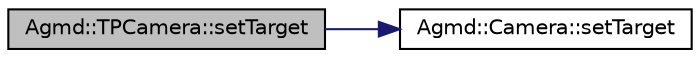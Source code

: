 digraph "Agmd::TPCamera::setTarget"
{
  edge [fontname="Helvetica",fontsize="10",labelfontname="Helvetica",labelfontsize="10"];
  node [fontname="Helvetica",fontsize="10",shape=record];
  rankdir="LR";
  Node1 [label="Agmd::TPCamera::setTarget",height=0.2,width=0.4,color="black", fillcolor="grey75", style="filled" fontcolor="black"];
  Node1 -> Node2 [color="midnightblue",fontsize="10",style="solid",fontname="Helvetica"];
  Node2 [label="Agmd::Camera::setTarget",height=0.2,width=0.4,color="black", fillcolor="white", style="filled",URL="$class_agmd_1_1_camera.html#abdebfc669aef0af83bcda46fca1ee40f"];
}

